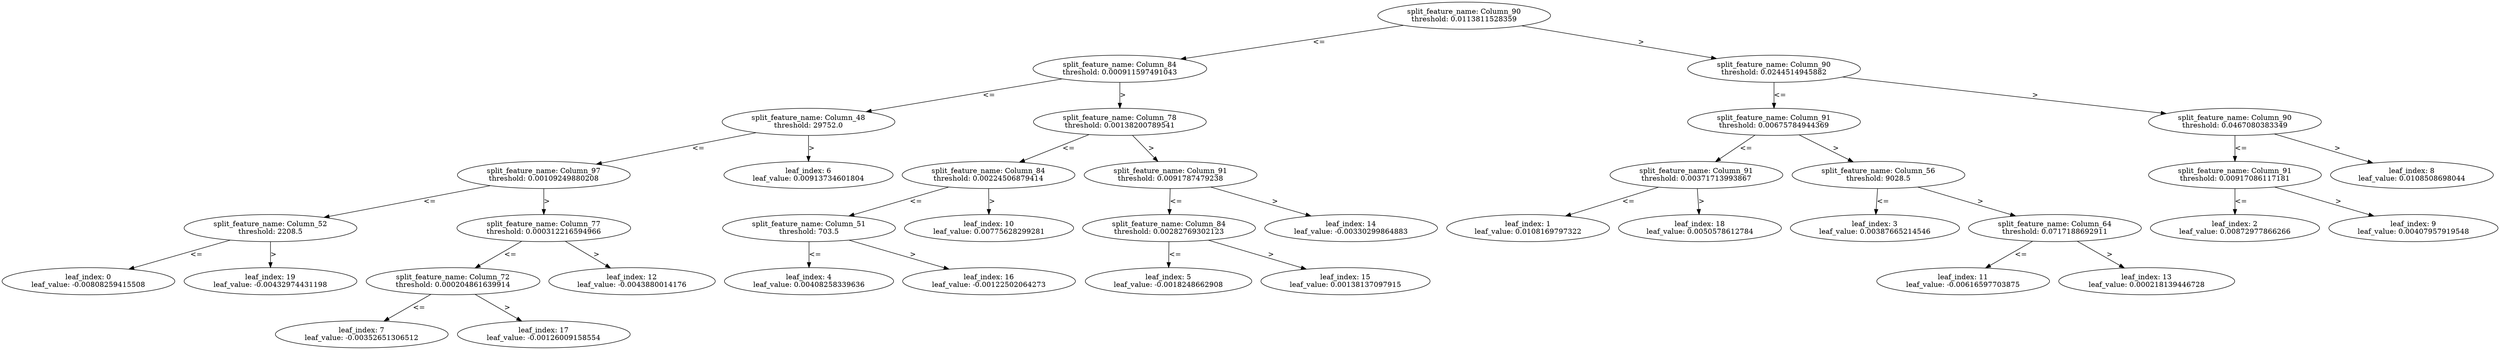 digraph Tree30 {
	split0 [label="split_feature_name: Column_90\nthreshold: 0.0113811528359"]
	split3 [label="split_feature_name: Column_84\nthreshold: 0.000911597491043"]
	split5 [label="split_feature_name: Column_48\nthreshold: 29752.0"]
	split6 [label="split_feature_name: Column_97\nthreshold: 0.00109249880208"]
	split18 [label="split_feature_name: Column_52\nthreshold: 2208.5"]
	leaf0 [label="leaf_index: 0\nleaf_value: -0.00808259415508"]
	split18 -> leaf0 [label="<="]
	leaf19 [label="leaf_index: 19\nleaf_value: -0.00432974431198"]
	split18 -> leaf19 [label=">"]
	split6 -> split18 [label="<="]
	split11 [label="split_feature_name: Column_77\nthreshold: 0.000312216594966"]
	split16 [label="split_feature_name: Column_72\nthreshold: 0.000204861639914"]
	leaf7 [label="leaf_index: 7\nleaf_value: -0.00352651306512"]
	split16 -> leaf7 [label="<="]
	leaf17 [label="leaf_index: 17\nleaf_value: -0.00126009158554"]
	split16 -> leaf17 [label=">"]
	split11 -> split16 [label="<="]
	leaf12 [label="leaf_index: 12\nleaf_value: -0.0043880014176"]
	split11 -> leaf12 [label=">"]
	split6 -> split11 [label=">"]
	split5 -> split6 [label="<="]
	leaf6 [label="leaf_index: 6\nleaf_value: 0.00913734601804"]
	split5 -> leaf6 [label=">"]
	split3 -> split5 [label="<="]
	split4 [label="split_feature_name: Column_78\nthreshold: 0.00138200789541"]
	split9 [label="split_feature_name: Column_84\nthreshold: 0.00224506879414"]
	split15 [label="split_feature_name: Column_51\nthreshold: 703.5"]
	leaf4 [label="leaf_index: 4\nleaf_value: 0.00408258339636"]
	split15 -> leaf4 [label="<="]
	leaf16 [label="leaf_index: 16\nleaf_value: -0.00122502064273"]
	split15 -> leaf16 [label=">"]
	split9 -> split15 [label="<="]
	leaf10 [label="leaf_index: 10\nleaf_value: 0.00775628299281"]
	split9 -> leaf10 [label=">"]
	split4 -> split9 [label="<="]
	split13 [label="split_feature_name: Column_91\nthreshold: 0.0091787479238"]
	split14 [label="split_feature_name: Column_84\nthreshold: 0.00282769302123"]
	leaf5 [label="leaf_index: 5\nleaf_value: -0.0018248662908"]
	split14 -> leaf5 [label="<="]
	leaf15 [label="leaf_index: 15\nleaf_value: 0.00138137097915"]
	split14 -> leaf15 [label=">"]
	split13 -> split14 [label="<="]
	leaf14 [label="leaf_index: 14\nleaf_value: -0.00330299864883"]
	split13 -> leaf14 [label=">"]
	split4 -> split13 [label=">"]
	split3 -> split4 [label=">"]
	split0 -> split3 [label="<="]
	split1 [label="split_feature_name: Column_90\nthreshold: 0.0244514945882"]
	split2 [label="split_feature_name: Column_91\nthreshold: 0.00675784944369"]
	split17 [label="split_feature_name: Column_91\nthreshold: 0.00371713993867"]
	leaf1 [label="leaf_index: 1\nleaf_value: 0.0108169797322"]
	split17 -> leaf1 [label="<="]
	leaf18 [label="leaf_index: 18\nleaf_value: 0.0050578612784"]
	split17 -> leaf18 [label=">"]
	split2 -> split17 [label="<="]
	split10 [label="split_feature_name: Column_56\nthreshold: 9028.5"]
	leaf3 [label="leaf_index: 3\nleaf_value: 0.00387665214546"]
	split10 -> leaf3 [label="<="]
	split12 [label="split_feature_name: Column_64\nthreshold: 0.0717188692911"]
	leaf11 [label="leaf_index: 11\nleaf_value: -0.00616597703875"]
	split12 -> leaf11 [label="<="]
	leaf13 [label="leaf_index: 13\nleaf_value: 0.000218139446728"]
	split12 -> leaf13 [label=">"]
	split10 -> split12 [label=">"]
	split2 -> split10 [label=">"]
	split1 -> split2 [label="<="]
	split7 [label="split_feature_name: Column_90\nthreshold: 0.0467080383349"]
	split8 [label="split_feature_name: Column_91\nthreshold: 0.00917086117181"]
	leaf2 [label="leaf_index: 2\nleaf_value: 0.00872977866266"]
	split8 -> leaf2 [label="<="]
	leaf9 [label="leaf_index: 9\nleaf_value: 0.00407957919548"]
	split8 -> leaf9 [label=">"]
	split7 -> split8 [label="<="]
	leaf8 [label="leaf_index: 8\nleaf_value: 0.0108508698044"]
	split7 -> leaf8 [label=">"]
	split1 -> split7 [label=">"]
	split0 -> split1 [label=">"]
}
